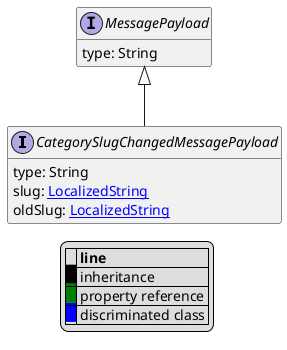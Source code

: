 @startuml

hide empty fields
hide empty methods
legend
|= |= line |
|<back:black>   </back>| inheritance |
|<back:green>   </back>| property reference |
|<back:blue>   </back>| discriminated class |
endlegend
interface CategorySlugChangedMessagePayload [[CategorySlugChangedMessagePayload.svg]] extends MessagePayload {
    type: String
    slug: [[LocalizedString.svg LocalizedString]]
    oldSlug: [[LocalizedString.svg LocalizedString]]
}
interface MessagePayload [[MessagePayload.svg]]  {
    type: String
}





@enduml
